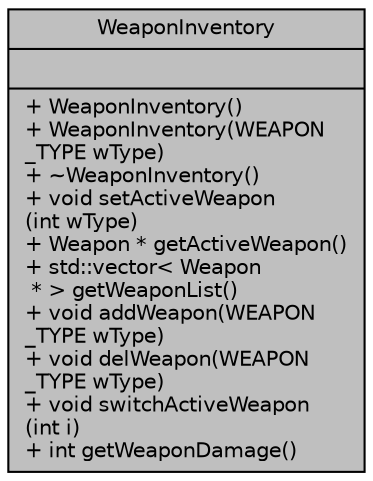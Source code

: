 digraph "WeaponInventory"
{
 // LATEX_PDF_SIZE
  edge [fontname="Helvetica",fontsize="10",labelfontname="Helvetica",labelfontsize="10"];
  node [fontname="Helvetica",fontsize="10",shape=record];
  Node1 [label="{WeaponInventory\n||+  WeaponInventory()\l+  WeaponInventory(WEAPON\l_TYPE wType)\l+  ~WeaponInventory()\l+ void setActiveWeapon\l(int wType)\l+ Weapon * getActiveWeapon()\l+ std::vector\< Weapon\l * \> getWeaponList()\l+ void addWeapon(WEAPON\l_TYPE wType)\l+ void delWeapon(WEAPON\l_TYPE wType)\l+ void switchActiveWeapon\l(int i)\l+ int getWeaponDamage()\l}",height=0.2,width=0.4,color="black", fillcolor="grey75", style="filled", fontcolor="black",tooltip="Handles all Weapons in associated with Entity."];
}
